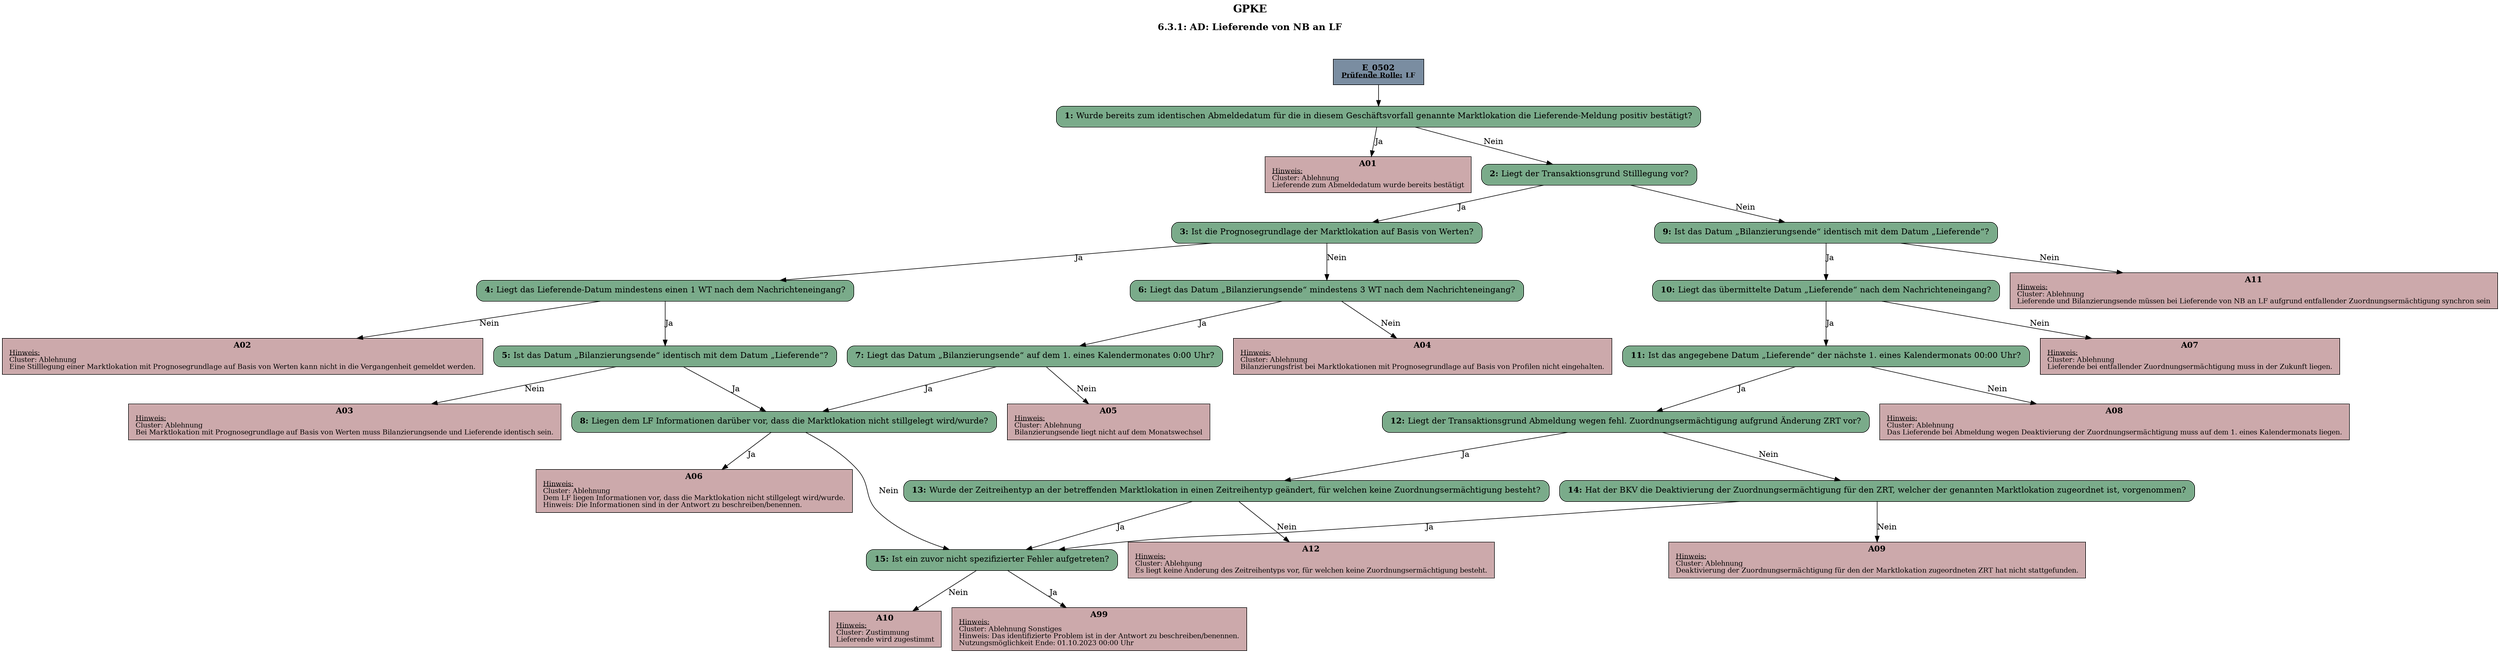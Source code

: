 digraph D {
    labelloc="t";
    label=<<B><FONT POINT-SIZE="18">GPKE</FONT></B><BR/><BR/><B><FONT POINT-SIZE="16">6.3.1: AD: Lieferende von NB an LF</FONT></B><BR/><BR/><BR/><BR/>>;
    "Start" [margin="0.2,0.12", shape=box, style=filled, fillcolor="#7a8da1", label=<<B>E_0502</B><BR align="center"/><FONT point-size="12"><B><U>Prüfende Rolle:</U> LF</B></FONT><BR align="center"/>>];
    "1" [margin="0.2,0.12", shape=box, style="filled,rounded", fillcolor="#7aab8a", label=<<B>1: </B>Wurde bereits zum identischen Abmeldedatum für die in diesem Geschäftsvorfall genannte Marktlokation die Lieferende-Meldung positiv bestätigt?<BR align="left"/>>];
    "A01" [margin="0.17,0.08", shape=box, style=filled, fillcolor="#cca9ab", label=<<B>A01</B><BR align="center"/><FONT point-size="12"><U>Hinweis:</U><BR align="left"/>Cluster: Ablehnung<BR align="left"/>Lieferende zum Abmeldedatum wurde bereits bestätigt<BR align="left"/></FONT>>];
    "2" [margin="0.2,0.12", shape=box, style="filled,rounded", fillcolor="#7aab8a", label=<<B>2: </B>Liegt der Transaktionsgrund Stilllegung vor?<BR align="left"/>>];
    "3" [margin="0.2,0.12", shape=box, style="filled,rounded", fillcolor="#7aab8a", label=<<B>3: </B>Ist die Prognosegrundlage der Marktlokation auf Basis von Werten?<BR align="left"/>>];
    "4" [margin="0.2,0.12", shape=box, style="filled,rounded", fillcolor="#7aab8a", label=<<B>4: </B>Liegt das Lieferende-Datum mindestens einen 1 WT nach dem Nachrichteneingang?<BR align="left"/>>];
    "A02" [margin="0.17,0.08", shape=box, style=filled, fillcolor="#cca9ab", label=<<B>A02</B><BR align="center"/><FONT point-size="12"><U>Hinweis:</U><BR align="left"/>Cluster: Ablehnung<BR align="left"/>Eine Stilllegung einer Marktlokation mit Prognosegrundlage auf Basis von Werten kann nicht in die Vergangenheit gemeldet werden.<BR align="left"/></FONT>>];
    "5" [margin="0.2,0.12", shape=box, style="filled,rounded", fillcolor="#7aab8a", label=<<B>5: </B>Ist das Datum „Bilanzierungsende“ identisch mit dem Datum „Lieferende“?<BR align="left"/>>];
    "A03" [margin="0.17,0.08", shape=box, style=filled, fillcolor="#cca9ab", label=<<B>A03</B><BR align="center"/><FONT point-size="12"><U>Hinweis:</U><BR align="left"/>Cluster: Ablehnung<BR align="left"/>Bei Marktlokation mit Prognosegrundlage auf Basis von Werten muss Bilanzierungsende und Lieferende identisch sein.<BR align="left"/></FONT>>];
    "6" [margin="0.2,0.12", shape=box, style="filled,rounded", fillcolor="#7aab8a", label=<<B>6: </B>Liegt das Datum „Bilanzierungsende“ mindestens 3 WT nach dem Nachrichteneingang?<BR align="left"/>>];
    "A04" [margin="0.17,0.08", shape=box, style=filled, fillcolor="#cca9ab", label=<<B>A04</B><BR align="center"/><FONT point-size="12"><U>Hinweis:</U><BR align="left"/>Cluster: Ablehnung<BR align="left"/>Bilanzierungsfrist bei Marktlokationen mit Prognosegrundlage auf Basis von Profilen nicht eingehalten.<BR align="left"/></FONT>>];
    "7" [margin="0.2,0.12", shape=box, style="filled,rounded", fillcolor="#7aab8a", label=<<B>7: </B>Liegt das Datum „Bilanzierungsende“ auf dem 1. eines Kalendermonates 0:00 Uhr?<BR align="left"/>>];
    "A05" [margin="0.17,0.08", shape=box, style=filled, fillcolor="#cca9ab", label=<<B>A05</B><BR align="center"/><FONT point-size="12"><U>Hinweis:</U><BR align="left"/>Cluster: Ablehnung<BR align="left"/>Bilanzierungsende liegt nicht auf dem Monatswechsel<BR align="left"/></FONT>>];
    "8" [margin="0.2,0.12", shape=box, style="filled,rounded", fillcolor="#7aab8a", label=<<B>8: </B>Liegen dem LF Informationen darüber vor, dass die Marktlokation nicht stillgelegt wird/wurde?<BR align="left"/>>];
    "A06" [margin="0.17,0.08", shape=box, style=filled, fillcolor="#cca9ab", label=<<B>A06</B><BR align="center"/><FONT point-size="12"><U>Hinweis:</U><BR align="left"/>Cluster: Ablehnung<BR align="left"/>Dem LF liegen Informationen vor, dass die Marktlokation nicht stillgelegt wird/wurde.<BR align="left"/>Hinweis: Die Informationen sind in der Antwort zu beschreiben/benennen.<BR align="left"/></FONT>>];
    "9" [margin="0.2,0.12", shape=box, style="filled,rounded", fillcolor="#7aab8a", label=<<B>9: </B>Ist das Datum „Bilanzierungsende“ identisch mit dem Datum „Lieferende“?<BR align="left"/>>];
    "A11" [margin="0.17,0.08", shape=box, style=filled, fillcolor="#cca9ab", label=<<B>A11</B><BR align="center"/><FONT point-size="12"><U>Hinweis:</U><BR align="left"/>Cluster: Ablehnung<BR align="left"/>Lieferende und Bilanzierungsende müssen bei Lieferende von NB an LF aufgrund entfallender Zuordnungsermächtigung synchron sein<BR align="left"/></FONT>>];
    "10" [margin="0.2,0.12", shape=box, style="filled,rounded", fillcolor="#7aab8a", label=<<B>10: </B>Liegt das übermittelte Datum „Lieferende“ nach dem Nachrichteneingang?<BR align="left"/>>];
    "A07" [margin="0.17,0.08", shape=box, style=filled, fillcolor="#cca9ab", label=<<B>A07</B><BR align="center"/><FONT point-size="12"><U>Hinweis:</U><BR align="left"/>Cluster: Ablehnung<BR align="left"/>Lieferende bei entfallender Zuordnungsermächtigung muss in der Zukunft liegen.<BR align="left"/></FONT>>];
    "11" [margin="0.2,0.12", shape=box, style="filled,rounded", fillcolor="#7aab8a", label=<<B>11: </B>Ist das angegebene Datum „Lieferende“ der nächste 1. eines Kalendermonats 00:00 Uhr?<BR align="left"/>>];
    "A08" [margin="0.17,0.08", shape=box, style=filled, fillcolor="#cca9ab", label=<<B>A08</B><BR align="center"/><FONT point-size="12"><U>Hinweis:</U><BR align="left"/>Cluster: Ablehnung<BR align="left"/>Das Lieferende bei Abmeldung wegen Deaktivierung der Zuordnungsermächtigung muss auf dem 1. eines Kalendermonats liegen.<BR align="left"/></FONT>>];
    "12" [margin="0.2,0.12", shape=box, style="filled,rounded", fillcolor="#7aab8a", label=<<B>12: </B>Liegt der Transaktionsgrund Abmeldung wegen fehl. Zuordnungsermächtigung aufgrund Änderung ZRT vor?<BR align="left"/>>];
    "13" [margin="0.2,0.12", shape=box, style="filled,rounded", fillcolor="#7aab8a", label=<<B>13: </B>Wurde der Zeitreihentyp an der betreffenden Marktlokation in einen Zeitreihentyp geändert, für welchen keine Zuordnungsermächtigung besteht?<BR align="left"/>>];
    "A12" [margin="0.17,0.08", shape=box, style=filled, fillcolor="#cca9ab", label=<<B>A12</B><BR align="center"/><FONT point-size="12"><U>Hinweis:</U><BR align="left"/>Cluster: Ablehnung<BR align="left"/>Es liegt keine Änderung des Zeitreihentyps vor, für welchen keine Zuordnungsermächtigung besteht.<BR align="left"/></FONT>>];
    "14" [margin="0.2,0.12", shape=box, style="filled,rounded", fillcolor="#7aab8a", label=<<B>14: </B>Hat der BKV die Deaktivierung der Zuordnungsermächtigung für den ZRT, welcher der genannten Marktlokation zugeordnet ist, vorgenommen?<BR align="left"/>>];
    "A09" [margin="0.17,0.08", shape=box, style=filled, fillcolor="#cca9ab", label=<<B>A09</B><BR align="center"/><FONT point-size="12"><U>Hinweis:</U><BR align="left"/>Cluster: Ablehnung<BR align="left"/>Deaktivierung der Zuordnungsermächtigung für den der Marktlokation zugeordneten ZRT hat nicht stattgefunden.<BR align="left"/></FONT>>];
    "15" [margin="0.2,0.12", shape=box, style="filled,rounded", fillcolor="#7aab8a", label=<<B>15: </B>Ist ein zuvor nicht spezifizierter Fehler aufgetreten?<BR align="left"/>>];
    "A10" [margin="0.17,0.08", shape=box, style=filled, fillcolor="#cca9ab", label=<<B>A10</B><BR align="center"/><FONT point-size="12"><U>Hinweis:</U><BR align="left"/>Cluster: Zustimmung<BR align="left"/>Lieferende wird zugestimmt<BR align="left"/></FONT>>];
    "A99" [margin="0.17,0.08", shape=box, style=filled, fillcolor="#cca9ab", label=<<B>A99</B><BR align="center"/><FONT point-size="12"><U>Hinweis:</U><BR align="left"/>Cluster: Ablehnung Sonstiges <BR align="left"/>Hinweis: Das identifizierte Problem ist in der Antwort zu beschreiben/benennen.<BR align="left"/>Nutzungsmöglichkeit Ende: 01.10.2023 00:00 Uhr<BR align="left"/></FONT>>];

    "Start" -> "1";
    "1" -> "A01" [label="Ja"];
    "1" -> "2" [label="Nein"];
    "2" -> "3" [label="Ja"];
    "2" -> "9" [label="Nein"];
    "3" -> "4" [label="Ja"];
    "3" -> "6" [label="Nein"];
    "4" -> "A02" [label="Nein"];
    "4" -> "5" [label="Ja"];
    "5" -> "A03" [label="Nein"];
    "5" -> "8" [label="Ja"];
    "6" -> "A04" [label="Nein"];
    "6" -> "7" [label="Ja"];
    "7" -> "A05" [label="Nein"];
    "7" -> "8" [label="Ja"];
    "8" -> "A06" [label="Ja"];
    "8" -> "15" [label="Nein"];
    "9" -> "A11" [label="Nein"];
    "9" -> "10" [label="Ja"];
    "10" -> "A07" [label="Nein"];
    "10" -> "11" [label="Ja"];
    "11" -> "A08" [label="Nein"];
    "11" -> "12" [label="Ja"];
    "12" -> "13" [label="Ja"];
    "12" -> "14" [label="Nein"];
    "13" -> "A12" [label="Nein"];
    "13" -> "15" [label="Ja"];
    "14" -> "A09" [label="Nein"];
    "14" -> "15" [label="Ja"];
    "15" -> "A10" [label="Nein"];
    "15" -> "A99" [label="Ja"];

    bgcolor="transparent";
}